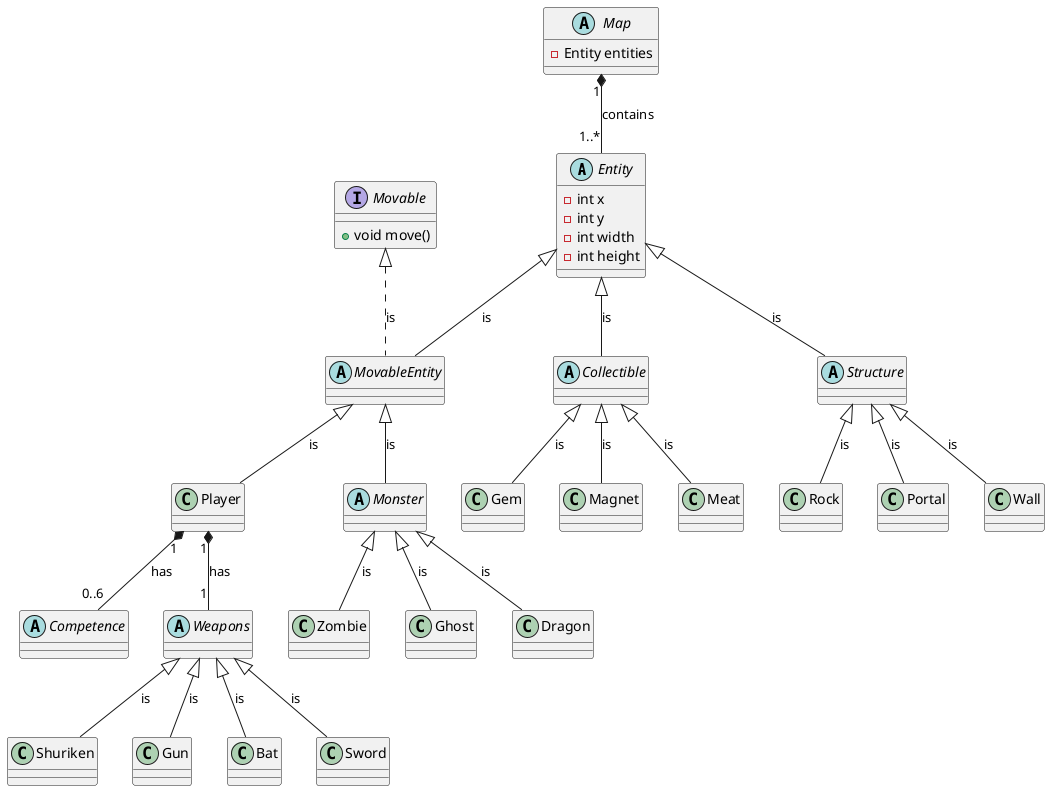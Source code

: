 @startuml

abstract class Entity {
    - int x
    - int y
    - int width
    - int height
}

interface Movable {
    +void move()
}

abstract class MovableEntity
class Player

abstract class Competence

abstract class Weapons
class Shuriken
class Gun
class Bat
class Sword

abstract class Monster
class Zombie
class Ghost
class Dragon

abstract class Collectible
class Gem
class Magnet
class Meat

abstract class Structure
class Rock
class Portal
class Wall

abstract class Map {
    - Entity entities

}

Map "1" *-- "1..*" Entity : contains
Entity <|-- MovableEntity : is
Movable <|.. MovableEntity : is
MovableEntity <|-- Monster : is
Monster <|-- Zombie : is
Monster <|-- Ghost : is
Monster <|-- Dragon : is
MovableEntity <|-- Player : is
Entity <|-- Collectible : is
Collectible <|-- Gem : is
Collectible <|-- Magnet : is
Collectible <|-- Meat : is
Entity <|-- Structure : is
Structure <|-- Rock : is
Structure <|-- Portal : is
Structure <|-- Wall : is
Player "1" *-- "1" Weapons : has
Player "1" *-- "0..6" Competence : has
Weapons <|-- Shuriken : is
Weapons <|-- Gun : is
Weapons <|-- Bat : is
Weapons <|-- Sword : is

@enduml